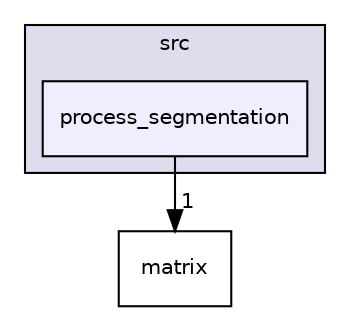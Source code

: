 digraph "src/process_segmentation" {
  compound=true
  node [ fontsize="10", fontname="Helvetica"];
  edge [ labelfontsize="10", labelfontname="Helvetica"];
  subgraph clusterdir_68267d1309a1af8e8297ef4c3efbcdba {
    graph [ bgcolor="#ddddee", pencolor="black", label="src" fontname="Helvetica", fontsize="10", URL="dir_68267d1309a1af8e8297ef4c3efbcdba.html"]
  dir_c62c60000f3875e09309c133add5c7ee [shape=box, label="process_segmentation", style="filled", fillcolor="#eeeeff", pencolor="black", URL="dir_c62c60000f3875e09309c133add5c7ee.html"];
  }
  dir_40d7732de2983c682bb99d86585a563c [shape=box label="matrix" URL="dir_40d7732de2983c682bb99d86585a563c.html"];
  dir_c62c60000f3875e09309c133add5c7ee->dir_40d7732de2983c682bb99d86585a563c [headlabel="1", labeldistance=1.5 headhref="dir_000004_000002.html"];
}
